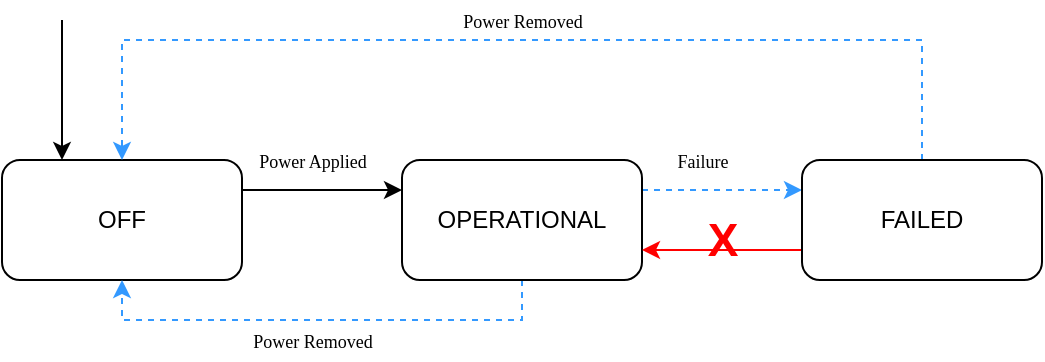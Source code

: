 <mxfile version="13.7.9" type="device"><diagram id="K0Yma6NyeYtQfnhrjeS5" name="Page-1"><mxGraphModel dx="1086" dy="806" grid="1" gridSize="10" guides="1" tooltips="1" connect="1" arrows="1" fold="1" page="1" pageScale="1" pageWidth="1100" pageHeight="1100" math="0" shadow="0"><root><mxCell id="0"/><mxCell id="1" parent="0"/><mxCell id="hHr5SyEf2-S6IygczT_v-1" style="edgeStyle=orthogonalEdgeStyle;rounded=0;orthogonalLoop=1;jettySize=auto;html=1;exitX=1;exitY=0.25;exitDx=0;exitDy=0;entryX=0;entryY=0.25;entryDx=0;entryDy=0;fillColor=#dae8fc;" edge="1" parent="1" source="hHr5SyEf2-S6IygczT_v-2" target="hHr5SyEf2-S6IygczT_v-5"><mxGeometry relative="1" as="geometry"/></mxCell><mxCell id="hHr5SyEf2-S6IygczT_v-2" value="OFF" style="rounded=1;whiteSpace=wrap;html=1;" vertex="1" parent="1"><mxGeometry x="290" y="540" width="120" height="60" as="geometry"/></mxCell><mxCell id="hHr5SyEf2-S6IygczT_v-3" style="edgeStyle=orthogonalEdgeStyle;rounded=0;orthogonalLoop=1;jettySize=auto;html=1;exitX=0.5;exitY=1;exitDx=0;exitDy=0;entryX=0.5;entryY=1;entryDx=0;entryDy=0;dashed=1;fillColor=#dae8fc;strokeColor=#3399FF;" edge="1" parent="1" source="hHr5SyEf2-S6IygczT_v-5" target="hHr5SyEf2-S6IygczT_v-2"><mxGeometry relative="1" as="geometry"><Array as="points"><mxPoint x="550" y="620"/><mxPoint x="350" y="620"/></Array></mxGeometry></mxCell><mxCell id="hHr5SyEf2-S6IygczT_v-4" style="edgeStyle=orthogonalEdgeStyle;rounded=0;orthogonalLoop=1;jettySize=auto;html=1;exitX=1;exitY=0.25;exitDx=0;exitDy=0;entryX=0;entryY=0.25;entryDx=0;entryDy=0;dashed=1;strokeColor=#3399FF;" edge="1" parent="1" source="hHr5SyEf2-S6IygczT_v-5" target="hHr5SyEf2-S6IygczT_v-8"><mxGeometry relative="1" as="geometry"/></mxCell><mxCell id="hHr5SyEf2-S6IygczT_v-5" value="OPERATIONAL" style="rounded=1;whiteSpace=wrap;html=1;" vertex="1" parent="1"><mxGeometry x="490" y="540" width="120" height="60" as="geometry"/></mxCell><mxCell id="hHr5SyEf2-S6IygczT_v-6" style="edgeStyle=orthogonalEdgeStyle;rounded=0;orthogonalLoop=1;jettySize=auto;html=1;exitX=0;exitY=0.75;exitDx=0;exitDy=0;entryX=1;entryY=0.75;entryDx=0;entryDy=0;strokeColor=#FF0000;" edge="1" parent="1" source="hHr5SyEf2-S6IygczT_v-8" target="hHr5SyEf2-S6IygczT_v-5"><mxGeometry relative="1" as="geometry"/></mxCell><mxCell id="hHr5SyEf2-S6IygczT_v-7" style="edgeStyle=orthogonalEdgeStyle;rounded=0;orthogonalLoop=1;jettySize=auto;html=1;exitX=0.5;exitY=0;exitDx=0;exitDy=0;entryX=0.5;entryY=0;entryDx=0;entryDy=0;dashed=1;strokeColor=#3399FF;" edge="1" parent="1" source="hHr5SyEf2-S6IygczT_v-8" target="hHr5SyEf2-S6IygczT_v-2"><mxGeometry relative="1" as="geometry"><Array as="points"><mxPoint x="750" y="480"/><mxPoint x="350" y="480"/></Array></mxGeometry></mxCell><mxCell id="hHr5SyEf2-S6IygczT_v-8" value="FAILED" style="rounded=1;whiteSpace=wrap;html=1;" vertex="1" parent="1"><mxGeometry x="690" y="540" width="120" height="60" as="geometry"/></mxCell><mxCell id="hHr5SyEf2-S6IygczT_v-9" value="" style="endArrow=classic;html=1;entryX=0.25;entryY=0;entryDx=0;entryDy=0;" edge="1" parent="1" target="hHr5SyEf2-S6IygczT_v-2"><mxGeometry width="50" height="50" relative="1" as="geometry"><mxPoint x="320" y="470" as="sourcePoint"/><mxPoint x="700" y="560" as="targetPoint"/></mxGeometry></mxCell><mxCell id="hHr5SyEf2-S6IygczT_v-10" value="&lt;font style=&quot;font-size: 23px&quot;&gt;&lt;b&gt;&lt;font style=&quot;font-size: 23px&quot; color=&quot;#FF0000&quot;&gt;X&lt;/font&gt;&lt;/b&gt;&lt;/font&gt;" style="text;html=1;align=center;verticalAlign=middle;resizable=0;points=[];autosize=1;" vertex="1" parent="1"><mxGeometry x="635" y="570" width="30" height="20" as="geometry"/></mxCell><mxCell id="hHr5SyEf2-S6IygczT_v-11" value="&lt;font style=&quot;font-size: 9px&quot; face=&quot;Verdana&quot;&gt;Power Removed&lt;/font&gt;" style="text;html=1;align=center;verticalAlign=middle;resizable=0;points=[];autosize=1;" vertex="1" parent="1"><mxGeometry x="400" y="620" width="90" height="20" as="geometry"/></mxCell><mxCell id="hHr5SyEf2-S6IygczT_v-12" value="&lt;font style=&quot;font-size: 9px&quot;&gt;&lt;font style=&quot;font-size: 9px&quot; face=&quot;Verdana&quot;&gt;Power Applied&lt;/font&gt;&lt;br&gt;&lt;/font&gt;" style="text;html=1;align=center;verticalAlign=middle;resizable=0;points=[];autosize=1;" vertex="1" parent="1"><mxGeometry x="400" y="530" width="90" height="20" as="geometry"/></mxCell><mxCell id="hHr5SyEf2-S6IygczT_v-13" value="&lt;font style=&quot;font-size: 9px&quot; face=&quot;Verdana&quot;&gt;Failure&lt;/font&gt;" style="text;html=1;align=center;verticalAlign=middle;resizable=0;points=[];autosize=1;" vertex="1" parent="1"><mxGeometry x="615" y="530" width="50" height="20" as="geometry"/></mxCell><mxCell id="hHr5SyEf2-S6IygczT_v-14" value="&lt;font style=&quot;font-size: 9px&quot; face=&quot;Verdana&quot;&gt;Power Removed&lt;/font&gt;" style="text;html=1;align=center;verticalAlign=middle;resizable=0;points=[];autosize=1;" vertex="1" parent="1"><mxGeometry x="505" y="460" width="90" height="20" as="geometry"/></mxCell></root></mxGraphModel></diagram></mxfile>